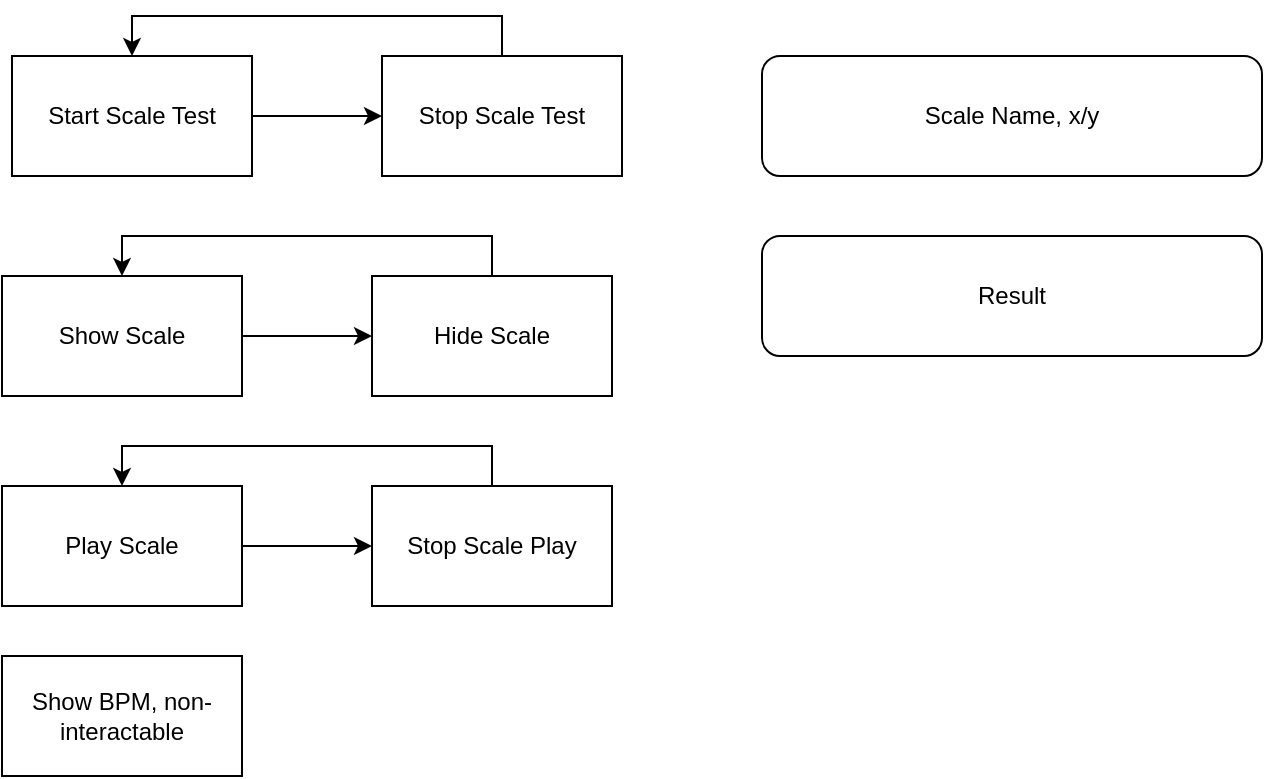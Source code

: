 <mxfile version="12.3.3" type="device" pages="1"><diagram id="Q1sEIAHiRTC1YE2uMT24" name="Page-1"><mxGraphModel dx="968" dy="766" grid="1" gridSize="10" guides="1" tooltips="1" connect="1" arrows="1" fold="1" page="1" pageScale="1" pageWidth="850" pageHeight="1100" math="0" shadow="0"><root><mxCell id="0"/><mxCell id="1" parent="0"/><mxCell id="l_tcmsun3IJfPIE4fZ9s-7" style="edgeStyle=orthogonalEdgeStyle;rounded=0;orthogonalLoop=1;jettySize=auto;html=1;entryX=0;entryY=0.5;entryDx=0;entryDy=0;" edge="1" parent="1" source="l_tcmsun3IJfPIE4fZ9s-5" target="l_tcmsun3IJfPIE4fZ9s-6"><mxGeometry relative="1" as="geometry"/></mxCell><mxCell id="l_tcmsun3IJfPIE4fZ9s-5" value="&lt;span style=&quot;white-space: normal&quot;&gt;Start Scale Test&lt;/span&gt;" style="rounded=0;whiteSpace=wrap;html=1;" vertex="1" parent="1"><mxGeometry x="145" y="250" width="120" height="60" as="geometry"/></mxCell><mxCell id="l_tcmsun3IJfPIE4fZ9s-9" style="edgeStyle=orthogonalEdgeStyle;rounded=0;orthogonalLoop=1;jettySize=auto;html=1;exitX=0.5;exitY=0;exitDx=0;exitDy=0;entryX=0.5;entryY=0;entryDx=0;entryDy=0;" edge="1" parent="1" source="l_tcmsun3IJfPIE4fZ9s-6" target="l_tcmsun3IJfPIE4fZ9s-5"><mxGeometry relative="1" as="geometry"/></mxCell><mxCell id="l_tcmsun3IJfPIE4fZ9s-6" value="&lt;span style=&quot;white-space: normal&quot;&gt;Stop Scale Test&lt;/span&gt;" style="rounded=0;whiteSpace=wrap;html=1;" vertex="1" parent="1"><mxGeometry x="330" y="250" width="120" height="60" as="geometry"/></mxCell><mxCell id="l_tcmsun3IJfPIE4fZ9s-11" style="edgeStyle=orthogonalEdgeStyle;rounded=0;orthogonalLoop=1;jettySize=auto;html=1;entryX=0;entryY=0.5;entryDx=0;entryDy=0;" edge="1" parent="1" source="l_tcmsun3IJfPIE4fZ9s-12" target="l_tcmsun3IJfPIE4fZ9s-14"><mxGeometry relative="1" as="geometry"/></mxCell><mxCell id="l_tcmsun3IJfPIE4fZ9s-12" value="&lt;span style=&quot;white-space: normal&quot;&gt;Show Scale&lt;/span&gt;" style="rounded=0;whiteSpace=wrap;html=1;" vertex="1" parent="1"><mxGeometry x="140" y="360" width="120" height="60" as="geometry"/></mxCell><mxCell id="l_tcmsun3IJfPIE4fZ9s-13" style="edgeStyle=orthogonalEdgeStyle;rounded=0;orthogonalLoop=1;jettySize=auto;html=1;exitX=0.5;exitY=0;exitDx=0;exitDy=0;entryX=0.5;entryY=0;entryDx=0;entryDy=0;" edge="1" parent="1" source="l_tcmsun3IJfPIE4fZ9s-14" target="l_tcmsun3IJfPIE4fZ9s-12"><mxGeometry relative="1" as="geometry"/></mxCell><mxCell id="l_tcmsun3IJfPIE4fZ9s-14" value="Hide Scale" style="rounded=0;whiteSpace=wrap;html=1;" vertex="1" parent="1"><mxGeometry x="325" y="360" width="120" height="60" as="geometry"/></mxCell><mxCell id="l_tcmsun3IJfPIE4fZ9s-15" value="Show BPM, non-interactable" style="rounded=0;whiteSpace=wrap;html=1;" vertex="1" parent="1"><mxGeometry x="140" y="550" width="120" height="60" as="geometry"/></mxCell><mxCell id="l_tcmsun3IJfPIE4fZ9s-17" value="Scale Name, x/y" style="rounded=1;whiteSpace=wrap;html=1;" vertex="1" parent="1"><mxGeometry x="520" y="250" width="250" height="60" as="geometry"/></mxCell><mxCell id="l_tcmsun3IJfPIE4fZ9s-18" value="Result" style="rounded=1;whiteSpace=wrap;html=1;" vertex="1" parent="1"><mxGeometry x="520" y="340" width="250" height="60" as="geometry"/></mxCell><mxCell id="l_tcmsun3IJfPIE4fZ9s-19" style="edgeStyle=orthogonalEdgeStyle;rounded=0;orthogonalLoop=1;jettySize=auto;html=1;entryX=0;entryY=0.5;entryDx=0;entryDy=0;" edge="1" parent="1" source="l_tcmsun3IJfPIE4fZ9s-20" target="l_tcmsun3IJfPIE4fZ9s-22"><mxGeometry relative="1" as="geometry"/></mxCell><mxCell id="l_tcmsun3IJfPIE4fZ9s-20" value="&lt;span style=&quot;white-space: normal&quot;&gt;Play Scale&lt;/span&gt;" style="rounded=0;whiteSpace=wrap;html=1;" vertex="1" parent="1"><mxGeometry x="140" y="465" width="120" height="60" as="geometry"/></mxCell><mxCell id="l_tcmsun3IJfPIE4fZ9s-21" style="edgeStyle=orthogonalEdgeStyle;rounded=0;orthogonalLoop=1;jettySize=auto;html=1;exitX=0.5;exitY=0;exitDx=0;exitDy=0;entryX=0.5;entryY=0;entryDx=0;entryDy=0;" edge="1" parent="1" source="l_tcmsun3IJfPIE4fZ9s-22" target="l_tcmsun3IJfPIE4fZ9s-20"><mxGeometry relative="1" as="geometry"/></mxCell><mxCell id="l_tcmsun3IJfPIE4fZ9s-22" value="Stop Scale Play" style="rounded=0;whiteSpace=wrap;html=1;" vertex="1" parent="1"><mxGeometry x="325" y="465" width="120" height="60" as="geometry"/></mxCell></root></mxGraphModel></diagram></mxfile>
